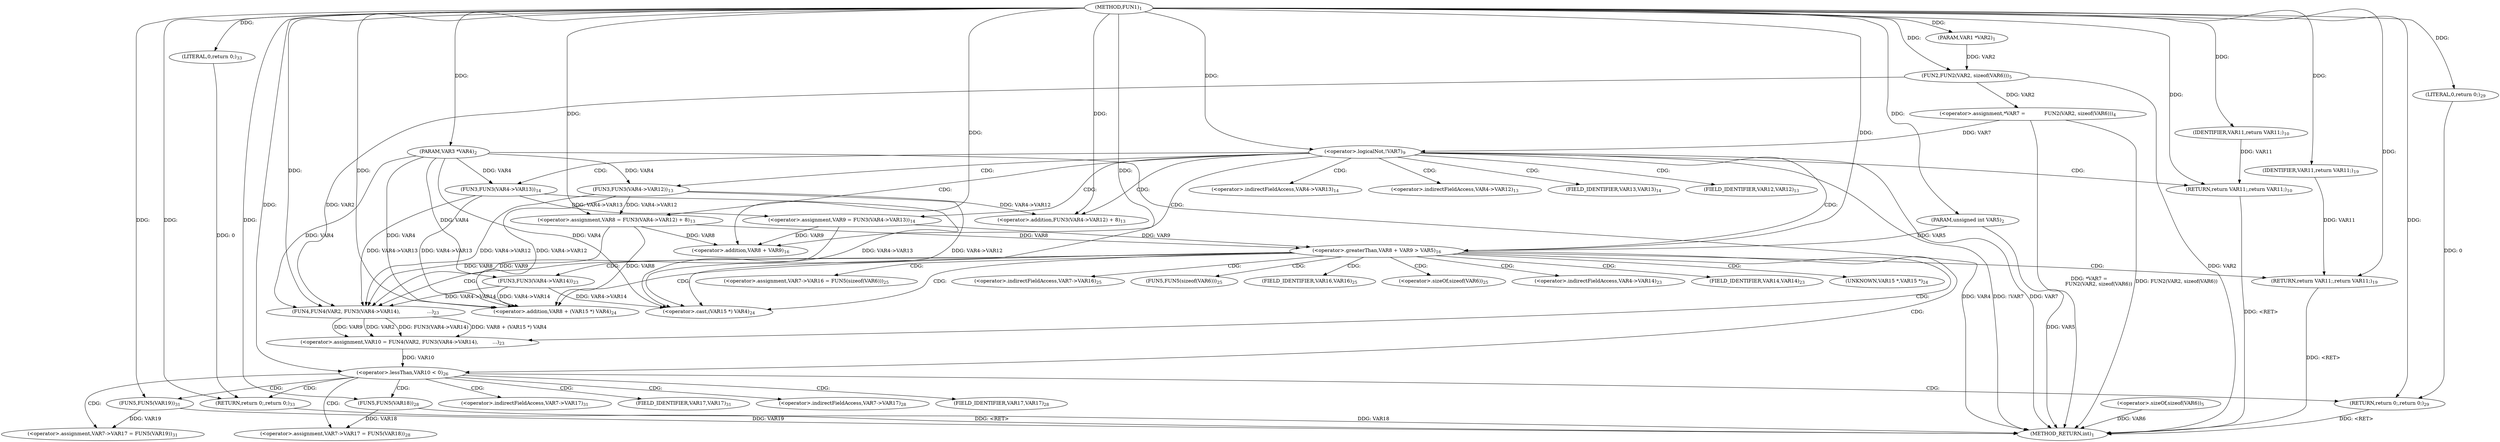 digraph "FUN1" {  
"8" [label = <(METHOD,FUN1)<SUB>1</SUB>> ]
"94" [label = <(METHOD_RETURN,int)<SUB>1</SUB>> ]
"9" [label = <(PARAM,VAR1 *VAR2)<SUB>1</SUB>> ]
"10" [label = <(PARAM,VAR3 *VAR4)<SUB>2</SUB>> ]
"11" [label = <(PARAM,unsigned int VAR5)<SUB>2</SUB>> ]
"14" [label = <(&lt;operator&gt;.assignment,*VAR7 =
            FUN2(VAR2, sizeof(VAR6)))<SUB>4</SUB>> ]
"29" [label = <(&lt;operator&gt;.assignment,VAR8 = FUN3(VAR4-&gt;VAR12) + 8)<SUB>13</SUB>> ]
"37" [label = <(&lt;operator&gt;.assignment,VAR9 = FUN3(VAR4-&gt;VAR13))<SUB>14</SUB>> ]
"52" [label = <(&lt;operator&gt;.assignment,VAR10 = FUN4(VAR2, FUN3(VAR4-&gt;VAR14),
         ...)<SUB>23</SUB>> ]
"66" [label = <(&lt;operator&gt;.assignment,VAR7-&gt;VAR16 = FUN5(sizeof(VAR6)))<SUB>25</SUB>> ]
"86" [label = <(&lt;operator&gt;.assignment,VAR7-&gt;VAR17 = FUN5(VAR19))<SUB>31</SUB>> ]
"92" [label = <(RETURN,return 0;,return 0;)<SUB>33</SUB>> ]
"24" [label = <(&lt;operator&gt;.logicalNot,!VAR7)<SUB>9</SUB>> ]
"44" [label = <(&lt;operator&gt;.greaterThan,VAR8 + VAR9 &gt; VAR5)<SUB>16</SUB>> ]
"74" [label = <(&lt;operator&gt;.lessThan,VAR10 &lt; 0)<SUB>26</SUB>> ]
"93" [label = <(LITERAL,0,return 0;)<SUB>33</SUB>> ]
"16" [label = <(FUN2,FUN2(VAR2, sizeof(VAR6)))<SUB>5</SUB>> ]
"27" [label = <(RETURN,return VAR11;,return VAR11;)<SUB>10</SUB>> ]
"31" [label = <(&lt;operator&gt;.addition,FUN3(VAR4-&gt;VAR12) + 8)<SUB>13</SUB>> ]
"39" [label = <(FUN3,FUN3(VAR4-&gt;VAR13))<SUB>14</SUB>> ]
"50" [label = <(RETURN,return VAR11;,return VAR11;)<SUB>19</SUB>> ]
"54" [label = <(FUN4,FUN4(VAR2, FUN3(VAR4-&gt;VAR14),
                 ...)<SUB>23</SUB>> ]
"78" [label = <(&lt;operator&gt;.assignment,VAR7-&gt;VAR17 = FUN5(VAR18))<SUB>28</SUB>> ]
"84" [label = <(RETURN,return 0;,return 0;)<SUB>29</SUB>> ]
"90" [label = <(FUN5,FUN5(VAR19))<SUB>31</SUB>> ]
"18" [label = <(&lt;operator&gt;.sizeOf,sizeof(VAR6))<SUB>5</SUB>> ]
"28" [label = <(IDENTIFIER,VAR11,return VAR11;)<SUB>10</SUB>> ]
"32" [label = <(FUN3,FUN3(VAR4-&gt;VAR12))<SUB>13</SUB>> ]
"45" [label = <(&lt;operator&gt;.addition,VAR8 + VAR9)<SUB>16</SUB>> ]
"51" [label = <(IDENTIFIER,VAR11,return VAR11;)<SUB>19</SUB>> ]
"56" [label = <(FUN3,FUN3(VAR4-&gt;VAR14))<SUB>23</SUB>> ]
"60" [label = <(&lt;operator&gt;.addition,VAR8 + (VAR15 *) VAR4)<SUB>24</SUB>> ]
"85" [label = <(LITERAL,0,return 0;)<SUB>29</SUB>> ]
"62" [label = <(&lt;operator&gt;.cast,(VAR15 *) VAR4)<SUB>24</SUB>> ]
"82" [label = <(FUN5,FUN5(VAR18))<SUB>28</SUB>> ]
"67" [label = <(&lt;operator&gt;.indirectFieldAccess,VAR7-&gt;VAR16)<SUB>25</SUB>> ]
"70" [label = <(FUN5,FUN5(sizeof(VAR6)))<SUB>25</SUB>> ]
"87" [label = <(&lt;operator&gt;.indirectFieldAccess,VAR7-&gt;VAR17)<SUB>31</SUB>> ]
"40" [label = <(&lt;operator&gt;.indirectFieldAccess,VAR4-&gt;VAR13)<SUB>14</SUB>> ]
"69" [label = <(FIELD_IDENTIFIER,VAR16,VAR16)<SUB>25</SUB>> ]
"71" [label = <(&lt;operator&gt;.sizeOf,sizeof(VAR6))<SUB>25</SUB>> ]
"89" [label = <(FIELD_IDENTIFIER,VAR17,VAR17)<SUB>31</SUB>> ]
"33" [label = <(&lt;operator&gt;.indirectFieldAccess,VAR4-&gt;VAR12)<SUB>13</SUB>> ]
"42" [label = <(FIELD_IDENTIFIER,VAR13,VAR13)<SUB>14</SUB>> ]
"57" [label = <(&lt;operator&gt;.indirectFieldAccess,VAR4-&gt;VAR14)<SUB>23</SUB>> ]
"79" [label = <(&lt;operator&gt;.indirectFieldAccess,VAR7-&gt;VAR17)<SUB>28</SUB>> ]
"35" [label = <(FIELD_IDENTIFIER,VAR12,VAR12)<SUB>13</SUB>> ]
"59" [label = <(FIELD_IDENTIFIER,VAR14,VAR14)<SUB>23</SUB>> ]
"63" [label = <(UNKNOWN,VAR15 *,VAR15 *)<SUB>24</SUB>> ]
"81" [label = <(FIELD_IDENTIFIER,VAR17,VAR17)<SUB>28</SUB>> ]
  "84" -> "94"  [ label = "DDG: &lt;RET&gt;"] 
  "92" -> "94"  [ label = "DDG: &lt;RET&gt;"] 
  "27" -> "94"  [ label = "DDG: &lt;RET&gt;"] 
  "50" -> "94"  [ label = "DDG: &lt;RET&gt;"] 
  "10" -> "94"  [ label = "DDG: VAR4"] 
  "11" -> "94"  [ label = "DDG: VAR5"] 
  "16" -> "94"  [ label = "DDG: VAR2"] 
  "18" -> "94"  [ label = "DDG: VAR6"] 
  "14" -> "94"  [ label = "DDG: FUN2(VAR2, sizeof(VAR6))"] 
  "14" -> "94"  [ label = "DDG: *VAR7 =
            FUN2(VAR2, sizeof(VAR6))"] 
  "24" -> "94"  [ label = "DDG: VAR7"] 
  "24" -> "94"  [ label = "DDG: !VAR7"] 
  "90" -> "94"  [ label = "DDG: VAR19"] 
  "82" -> "94"  [ label = "DDG: VAR18"] 
  "8" -> "9"  [ label = "DDG: "] 
  "8" -> "10"  [ label = "DDG: "] 
  "8" -> "11"  [ label = "DDG: "] 
  "16" -> "14"  [ label = "DDG: VAR2"] 
  "32" -> "29"  [ label = "DDG: VAR4-&gt;VAR12"] 
  "8" -> "29"  [ label = "DDG: "] 
  "39" -> "37"  [ label = "DDG: VAR4-&gt;VAR13"] 
  "54" -> "52"  [ label = "DDG: VAR2"] 
  "54" -> "52"  [ label = "DDG: FUN3(VAR4-&gt;VAR14)"] 
  "54" -> "52"  [ label = "DDG: VAR8 + (VAR15 *) VAR4"] 
  "54" -> "52"  [ label = "DDG: VAR9"] 
  "90" -> "86"  [ label = "DDG: VAR19"] 
  "93" -> "92"  [ label = "DDG: 0"] 
  "8" -> "92"  [ label = "DDG: "] 
  "8" -> "93"  [ label = "DDG: "] 
  "9" -> "16"  [ label = "DDG: VAR2"] 
  "8" -> "16"  [ label = "DDG: "] 
  "14" -> "24"  [ label = "DDG: VAR7"] 
  "8" -> "24"  [ label = "DDG: "] 
  "28" -> "27"  [ label = "DDG: VAR11"] 
  "8" -> "27"  [ label = "DDG: "] 
  "32" -> "31"  [ label = "DDG: VAR4-&gt;VAR12"] 
  "8" -> "31"  [ label = "DDG: "] 
  "10" -> "39"  [ label = "DDG: VAR4"] 
  "29" -> "44"  [ label = "DDG: VAR8"] 
  "8" -> "44"  [ label = "DDG: "] 
  "37" -> "44"  [ label = "DDG: VAR9"] 
  "11" -> "44"  [ label = "DDG: VAR5"] 
  "51" -> "50"  [ label = "DDG: VAR11"] 
  "8" -> "50"  [ label = "DDG: "] 
  "16" -> "54"  [ label = "DDG: VAR2"] 
  "8" -> "54"  [ label = "DDG: "] 
  "56" -> "54"  [ label = "DDG: VAR4-&gt;VAR14"] 
  "29" -> "54"  [ label = "DDG: VAR8"] 
  "10" -> "54"  [ label = "DDG: VAR4"] 
  "32" -> "54"  [ label = "DDG: VAR4-&gt;VAR12"] 
  "39" -> "54"  [ label = "DDG: VAR4-&gt;VAR13"] 
  "37" -> "54"  [ label = "DDG: VAR9"] 
  "52" -> "74"  [ label = "DDG: VAR10"] 
  "8" -> "74"  [ label = "DDG: "] 
  "82" -> "78"  [ label = "DDG: VAR18"] 
  "85" -> "84"  [ label = "DDG: 0"] 
  "8" -> "84"  [ label = "DDG: "] 
  "8" -> "90"  [ label = "DDG: "] 
  "8" -> "28"  [ label = "DDG: "] 
  "10" -> "32"  [ label = "DDG: VAR4"] 
  "29" -> "45"  [ label = "DDG: VAR8"] 
  "8" -> "45"  [ label = "DDG: "] 
  "37" -> "45"  [ label = "DDG: VAR9"] 
  "8" -> "51"  [ label = "DDG: "] 
  "10" -> "56"  [ label = "DDG: VAR4"] 
  "8" -> "60"  [ label = "DDG: "] 
  "29" -> "60"  [ label = "DDG: VAR8"] 
  "10" -> "60"  [ label = "DDG: VAR4"] 
  "32" -> "60"  [ label = "DDG: VAR4-&gt;VAR12"] 
  "39" -> "60"  [ label = "DDG: VAR4-&gt;VAR13"] 
  "56" -> "60"  [ label = "DDG: VAR4-&gt;VAR14"] 
  "8" -> "85"  [ label = "DDG: "] 
  "10" -> "62"  [ label = "DDG: VAR4"] 
  "32" -> "62"  [ label = "DDG: VAR4-&gt;VAR12"] 
  "39" -> "62"  [ label = "DDG: VAR4-&gt;VAR13"] 
  "56" -> "62"  [ label = "DDG: VAR4-&gt;VAR14"] 
  "8" -> "62"  [ label = "DDG: "] 
  "8" -> "82"  [ label = "DDG: "] 
  "24" -> "32"  [ label = "CDG: "] 
  "24" -> "42"  [ label = "CDG: "] 
  "24" -> "37"  [ label = "CDG: "] 
  "24" -> "45"  [ label = "CDG: "] 
  "24" -> "27"  [ label = "CDG: "] 
  "24" -> "40"  [ label = "CDG: "] 
  "24" -> "29"  [ label = "CDG: "] 
  "24" -> "44"  [ label = "CDG: "] 
  "24" -> "35"  [ label = "CDG: "] 
  "24" -> "33"  [ label = "CDG: "] 
  "24" -> "39"  [ label = "CDG: "] 
  "24" -> "31"  [ label = "CDG: "] 
  "44" -> "60"  [ label = "CDG: "] 
  "44" -> "57"  [ label = "CDG: "] 
  "44" -> "66"  [ label = "CDG: "] 
  "44" -> "52"  [ label = "CDG: "] 
  "44" -> "56"  [ label = "CDG: "] 
  "44" -> "69"  [ label = "CDG: "] 
  "44" -> "67"  [ label = "CDG: "] 
  "44" -> "74"  [ label = "CDG: "] 
  "44" -> "50"  [ label = "CDG: "] 
  "44" -> "59"  [ label = "CDG: "] 
  "44" -> "54"  [ label = "CDG: "] 
  "44" -> "71"  [ label = "CDG: "] 
  "44" -> "70"  [ label = "CDG: "] 
  "44" -> "63"  [ label = "CDG: "] 
  "44" -> "62"  [ label = "CDG: "] 
  "74" -> "89"  [ label = "CDG: "] 
  "74" -> "81"  [ label = "CDG: "] 
  "74" -> "84"  [ label = "CDG: "] 
  "74" -> "92"  [ label = "CDG: "] 
  "74" -> "87"  [ label = "CDG: "] 
  "74" -> "82"  [ label = "CDG: "] 
  "74" -> "90"  [ label = "CDG: "] 
  "74" -> "79"  [ label = "CDG: "] 
  "74" -> "78"  [ label = "CDG: "] 
  "74" -> "86"  [ label = "CDG: "] 
}
